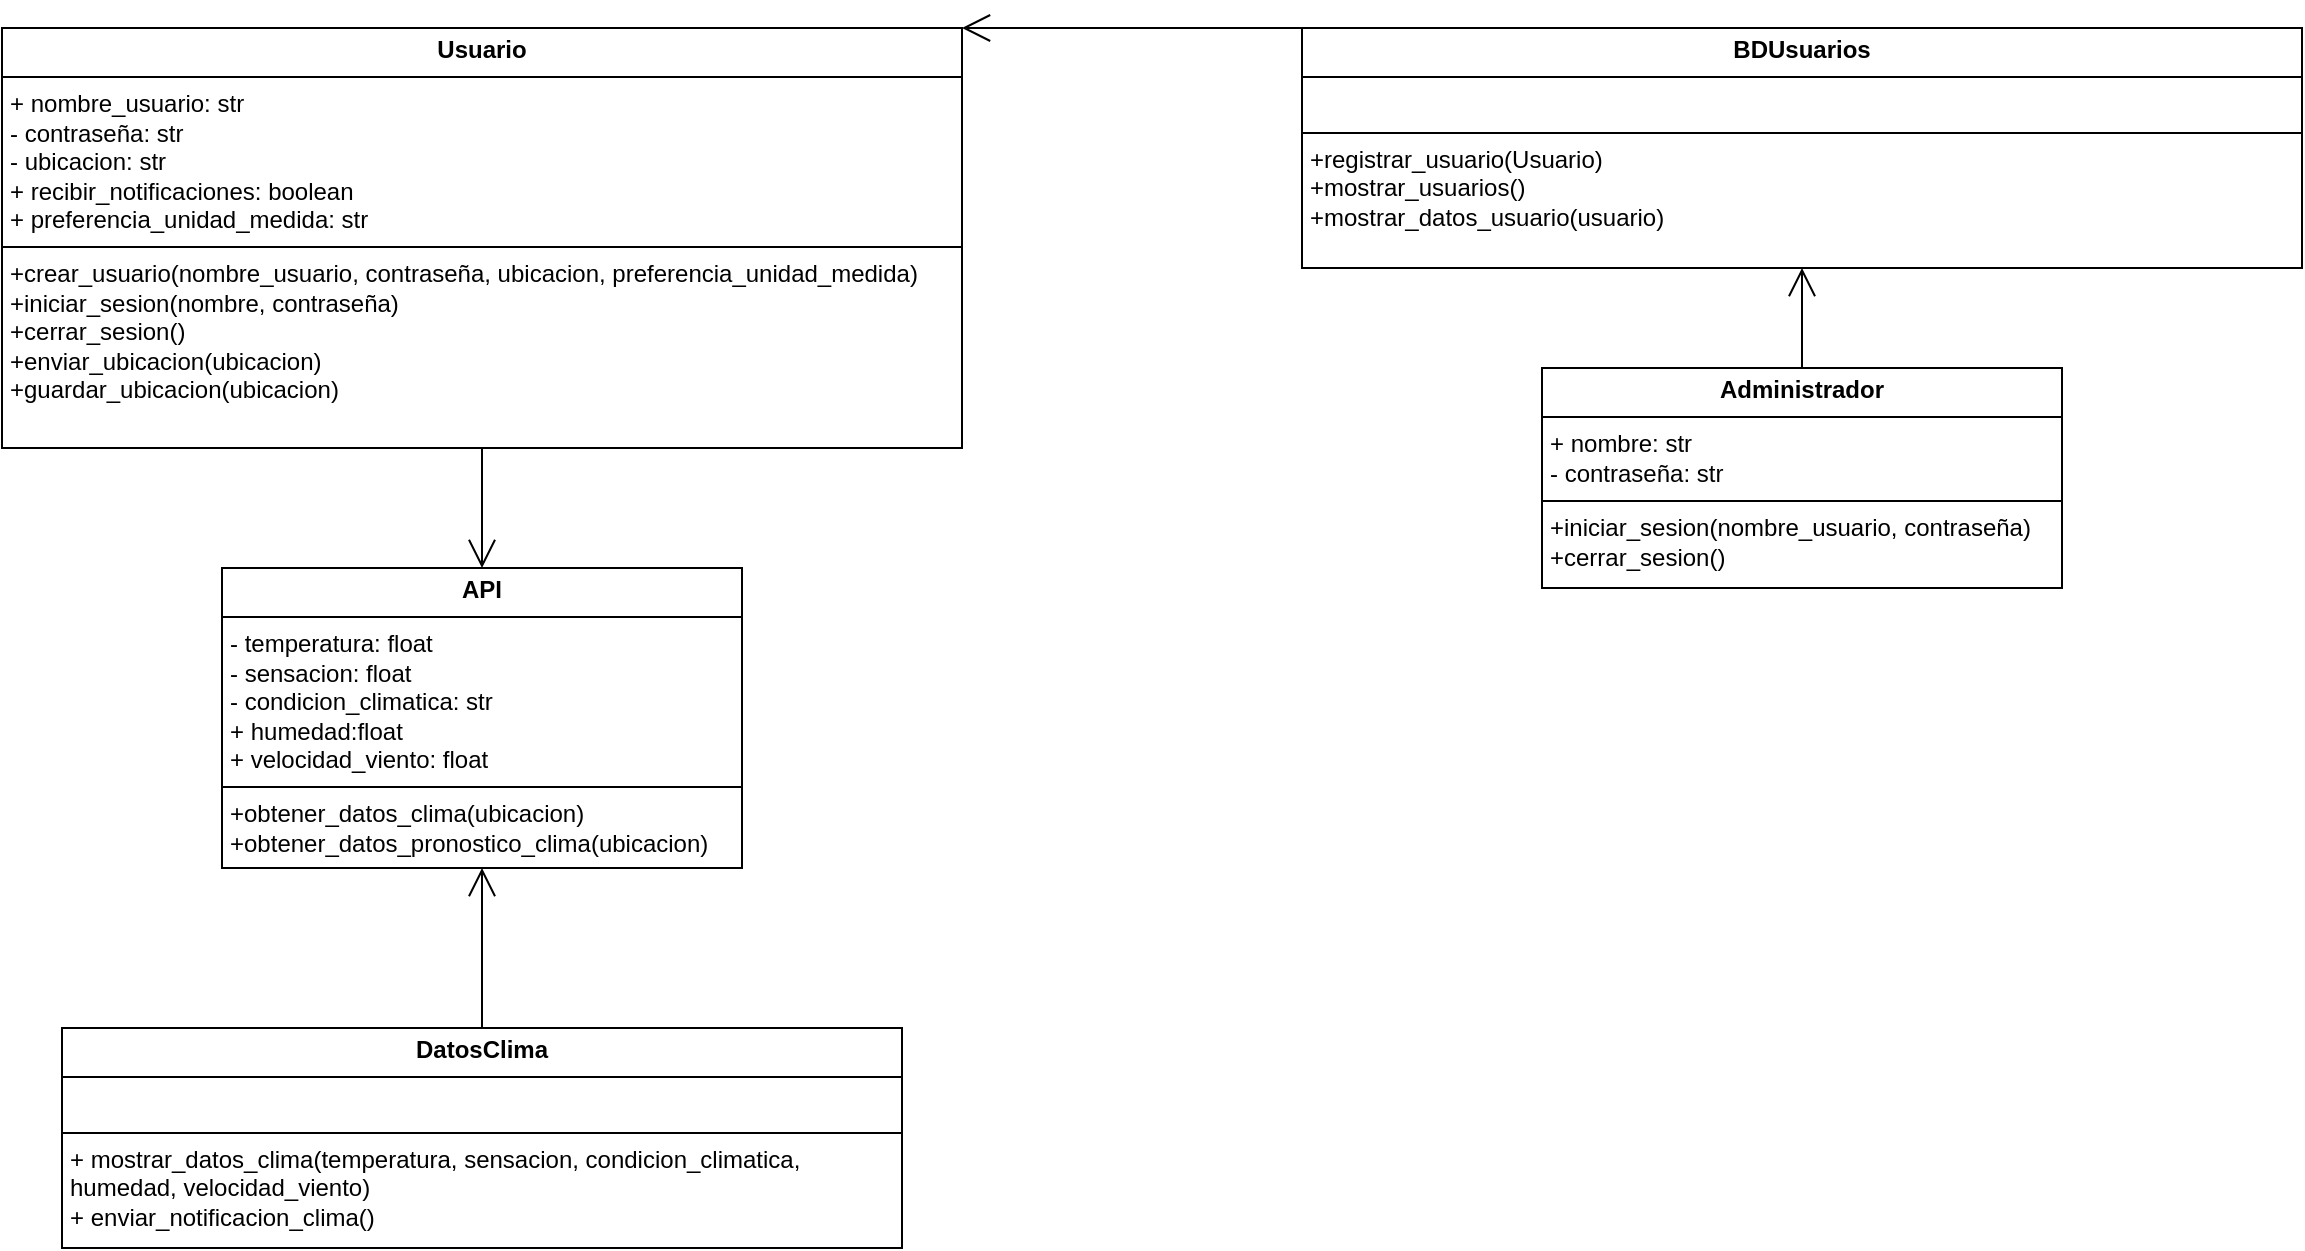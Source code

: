 <mxfile version="24.2.2" type="google">
  <diagram name="Página-1" id="pT_ZvYn0lIBzrDfnZjNX">
    <mxGraphModel grid="1" page="1" gridSize="10" guides="1" tooltips="1" connect="1" arrows="1" fold="1" pageScale="1" pageWidth="827" pageHeight="1169" math="0" shadow="0">
      <root>
        <mxCell id="0" />
        <mxCell id="1" parent="0" />
        <mxCell id="H3lJMJvQtHzP5VRXA_Aj-4" value="&lt;p style=&quot;margin:0px;margin-top:4px;text-align:center;&quot;&gt;&lt;b&gt;Usuario&lt;/b&gt;&lt;/p&gt;&lt;hr size=&quot;1&quot; style=&quot;border-style:solid;&quot;&gt;&lt;p style=&quot;margin:0px;margin-left:4px;&quot;&gt;+ nombre_usuario: str&lt;/p&gt;&lt;p style=&quot;margin:0px;margin-left:4px;&quot;&gt;- contraseña: str&lt;/p&gt;&lt;p style=&quot;margin:0px;margin-left:4px;&quot;&gt;- ubicacion: str&lt;/p&gt;&lt;p style=&quot;margin:0px;margin-left:4px;&quot;&gt;+ recibir_notificaciones: boolean&lt;/p&gt;&lt;p style=&quot;margin:0px;margin-left:4px;&quot;&gt;+ preferencia_unidad_medida: str&lt;/p&gt;&lt;hr size=&quot;1&quot; style=&quot;border-style:solid;&quot;&gt;&lt;p style=&quot;margin:0px;margin-left:4px;&quot;&gt;+crear_usuario(nombre_usuario, contraseña, ubicacion, preferencia_unidad_medida)&lt;/p&gt;&lt;p style=&quot;margin:0px;margin-left:4px;&quot;&gt;+iniciar_sesion(nombre, contraseña)&lt;/p&gt;&lt;p style=&quot;margin:0px;margin-left:4px;&quot;&gt;+&lt;span style=&quot;background-color: initial;&quot;&gt;cerrar_sesion()&lt;/span&gt;&lt;/p&gt;&lt;p style=&quot;margin:0px;margin-left:4px;&quot;&gt;+enviar_ubicacion(ubicacion)&lt;/p&gt;&lt;p style=&quot;margin:0px;margin-left:4px;&quot;&gt;+guardar_ubicacion(ubicacion)&amp;nbsp;&lt;/p&gt;&lt;p style=&quot;margin:0px;margin-left:4px;&quot;&gt;&lt;br&gt;&lt;/p&gt;" style="verticalAlign=top;align=left;overflow=fill;html=1;whiteSpace=wrap;" vertex="1" parent="1">
          <mxGeometry x="20" y="60" width="480" height="210" as="geometry" />
        </mxCell>
        <mxCell id="0XWqWnYorI-VUlv9NSfR-1" value="&lt;p style=&quot;margin:0px;margin-top:4px;text-align:center;&quot;&gt;&lt;b&gt;Administrador&lt;/b&gt;&lt;/p&gt;&lt;hr size=&quot;1&quot; style=&quot;border-style:solid;&quot;&gt;&lt;p style=&quot;margin:0px;margin-left:4px;&quot;&gt;+ nombre: str&lt;/p&gt;&lt;p style=&quot;margin:0px;margin-left:4px;&quot;&gt;- contraseña: str&lt;/p&gt;&lt;hr size=&quot;1&quot; style=&quot;border-style:solid;&quot;&gt;&lt;p style=&quot;margin:0px;margin-left:4px;&quot;&gt;&lt;span style=&quot;background-color: initial;&quot;&gt;+iniciar_sesion(nombre_usuario, contraseña)&lt;/span&gt;&lt;br&gt;&lt;/p&gt;&lt;p style=&quot;margin:0px;margin-left:4px;&quot;&gt;+cerrar_sesion()&lt;/p&gt;" style="verticalAlign=top;align=left;overflow=fill;html=1;whiteSpace=wrap;" vertex="1" parent="1">
          <mxGeometry x="790" y="230" width="260" height="110" as="geometry" />
        </mxCell>
        <mxCell id="0XWqWnYorI-VUlv9NSfR-2" value="&lt;p style=&quot;margin:0px;margin-top:4px;text-align:center;&quot;&gt;&lt;b&gt;API&lt;/b&gt;&lt;/p&gt;&lt;hr size=&quot;1&quot; style=&quot;border-style:solid;&quot;&gt;&lt;p style=&quot;margin:0px;margin-left:4px;&quot;&gt;- temperatura: float&lt;/p&gt;&lt;p style=&quot;margin:0px;margin-left:4px;&quot;&gt;- sensacion: float&lt;/p&gt;&lt;p style=&quot;margin:0px;margin-left:4px;&quot;&gt;- condicion_climatica: str&lt;/p&gt;&lt;p style=&quot;margin:0px;margin-left:4px;&quot;&gt;+&amp;nbsp;humedad:float&lt;/p&gt;&lt;p style=&quot;margin:0px;margin-left:4px;&quot;&gt;+ velocidad_viento: float&lt;/p&gt;&lt;hr size=&quot;1&quot; style=&quot;border-style:solid;&quot;&gt;&lt;p style=&quot;margin:0px;margin-left:4px;&quot;&gt;+obtener_datos_clima(ubicacion)&lt;/p&gt;&lt;p style=&quot;margin:0px;margin-left:4px;&quot;&gt;+obtener_datos_pronostico_clima(ubicacion)&lt;/p&gt;" style="verticalAlign=top;align=left;overflow=fill;html=1;whiteSpace=wrap;" vertex="1" parent="1">
          <mxGeometry x="130" y="330" width="260" height="150" as="geometry" />
        </mxCell>
        <mxCell id="0XWqWnYorI-VUlv9NSfR-3" value="&lt;p style=&quot;margin:0px;margin-top:4px;text-align:center;&quot;&gt;&lt;b&gt;DatosClima&lt;/b&gt;&lt;/p&gt;&lt;hr size=&quot;1&quot; style=&quot;border-style:solid;&quot;&gt;&lt;p style=&quot;margin:0px;margin-left:4px;&quot;&gt;&lt;br&gt;&lt;/p&gt;&lt;hr size=&quot;1&quot; style=&quot;border-style:solid;&quot;&gt;&lt;p style=&quot;margin:0px;margin-left:4px;&quot;&gt;+ mostrar_datos_clima(&lt;span style=&quot;background-color: initial;&quot;&gt;temperatura, sensacion, condicion_climatica, humedad, velocidad_viento&lt;/span&gt;&lt;span style=&quot;background-color: initial;&quot;&gt;)&lt;/span&gt;&lt;/p&gt;&lt;p style=&quot;margin:0px;margin-left:4px;&quot;&gt;&lt;span style=&quot;background-color: initial;&quot;&gt;+ enviar_notificacion_clima()&lt;/span&gt;&lt;/p&gt;&lt;p style=&quot;margin:0px;margin-left:4px;&quot;&gt;&lt;span style=&quot;background-color: initial;&quot;&gt;&lt;br&gt;&lt;/span&gt;&lt;/p&gt;" style="verticalAlign=top;align=left;overflow=fill;html=1;whiteSpace=wrap;" vertex="1" parent="1">
          <mxGeometry x="50" y="560" width="420" height="110" as="geometry" />
        </mxCell>
        <mxCell id="0XWqWnYorI-VUlv9NSfR-4" value="&lt;p style=&quot;margin:0px;margin-top:4px;text-align:center;&quot;&gt;&lt;b&gt;BDUsuarios&lt;/b&gt;&lt;/p&gt;&lt;hr size=&quot;1&quot; style=&quot;border-style:solid;&quot;&gt;&lt;p style=&quot;margin:0px;margin-left:4px;&quot;&gt;&lt;br&gt;&lt;/p&gt;&lt;hr size=&quot;1&quot; style=&quot;border-style:solid;&quot;&gt;&lt;p style=&quot;margin:0px;margin-left:4px;&quot;&gt;+registrar_usuario(&lt;span style=&quot;background-color: initial;&quot;&gt;Usuario&lt;/span&gt;&lt;span style=&quot;background-color: initial;&quot;&gt;)&lt;/span&gt;&lt;/p&gt;&lt;p style=&quot;margin: 0px 0px 0px 4px;&quot;&gt;+mostrar_usuarios()&lt;/p&gt;&lt;p style=&quot;margin: 0px 0px 0px 4px;&quot;&gt;+mostrar_datos_usuario(usuario)&lt;/p&gt;" style="verticalAlign=top;align=left;overflow=fill;html=1;whiteSpace=wrap;" vertex="1" parent="1">
          <mxGeometry x="670" y="60" width="500" height="120" as="geometry" />
        </mxCell>
        <mxCell id="0XWqWnYorI-VUlv9NSfR-8" style="edgeStyle=orthogonalEdgeStyle;rounded=0;orthogonalLoop=1;jettySize=auto;html=1;exitX=0.5;exitY=1;exitDx=0;exitDy=0;" edge="1" parent="1" source="0XWqWnYorI-VUlv9NSfR-4" target="0XWqWnYorI-VUlv9NSfR-4">
          <mxGeometry relative="1" as="geometry" />
        </mxCell>
        <mxCell id="0XWqWnYorI-VUlv9NSfR-9" style="edgeStyle=orthogonalEdgeStyle;rounded=0;orthogonalLoop=1;jettySize=auto;html=1;exitX=0.5;exitY=1;exitDx=0;exitDy=0;" edge="1" parent="1" source="0XWqWnYorI-VUlv9NSfR-4" target="0XWqWnYorI-VUlv9NSfR-4">
          <mxGeometry relative="1" as="geometry" />
        </mxCell>
        <mxCell id="0XWqWnYorI-VUlv9NSfR-11" value="" style="endArrow=open;endFill=1;endSize=12;html=1;rounded=0;entryX=1;entryY=0;entryDx=0;entryDy=0;exitX=0;exitY=0;exitDx=0;exitDy=0;" edge="1" parent="1" source="0XWqWnYorI-VUlv9NSfR-4" target="H3lJMJvQtHzP5VRXA_Aj-4">
          <mxGeometry width="160" relative="1" as="geometry">
            <mxPoint x="600" y="320" as="sourcePoint" />
            <mxPoint x="760" y="320" as="targetPoint" />
          </mxGeometry>
        </mxCell>
        <mxCell id="0XWqWnYorI-VUlv9NSfR-12" value="" style="endArrow=open;endFill=1;endSize=12;html=1;rounded=0;exitX=0.5;exitY=0;exitDx=0;exitDy=0;entryX=0.5;entryY=1;entryDx=0;entryDy=0;" edge="1" parent="1" source="0XWqWnYorI-VUlv9NSfR-3" target="0XWqWnYorI-VUlv9NSfR-2">
          <mxGeometry width="160" relative="1" as="geometry">
            <mxPoint x="600" y="420" as="sourcePoint" />
            <mxPoint x="760" y="420" as="targetPoint" />
          </mxGeometry>
        </mxCell>
        <mxCell id="0XWqWnYorI-VUlv9NSfR-13" value="" style="endArrow=open;endFill=1;endSize=12;html=1;rounded=0;exitX=0.5;exitY=0;exitDx=0;exitDy=0;entryX=0.5;entryY=1;entryDx=0;entryDy=0;" edge="1" parent="1" source="0XWqWnYorI-VUlv9NSfR-1" target="0XWqWnYorI-VUlv9NSfR-4">
          <mxGeometry width="160" relative="1" as="geometry">
            <mxPoint x="600" y="320" as="sourcePoint" />
            <mxPoint x="760" y="320" as="targetPoint" />
          </mxGeometry>
        </mxCell>
        <mxCell id="0XWqWnYorI-VUlv9NSfR-15" value="" style="endArrow=open;endFill=1;endSize=12;html=1;rounded=0;exitX=0.5;exitY=1;exitDx=0;exitDy=0;entryX=0.5;entryY=0;entryDx=0;entryDy=0;" edge="1" parent="1" source="H3lJMJvQtHzP5VRXA_Aj-4" target="0XWqWnYorI-VUlv9NSfR-2">
          <mxGeometry width="160" relative="1" as="geometry">
            <mxPoint x="600" y="320" as="sourcePoint" />
            <mxPoint x="760" y="320" as="targetPoint" />
          </mxGeometry>
        </mxCell>
      </root>
    </mxGraphModel>
  </diagram>
</mxfile>
